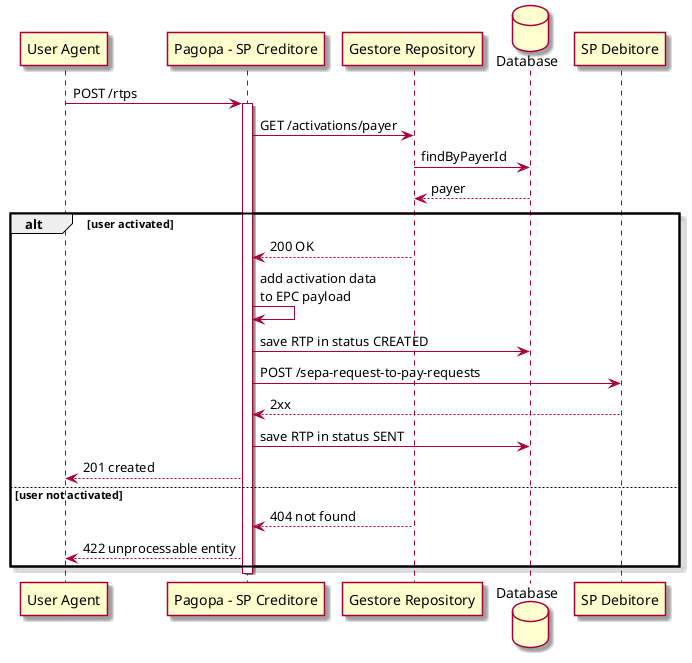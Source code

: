 @startuml

skin rose
participant "User Agent" as UA
participant "Pagopa - SP Creditore" as SPC
participant "Gestore Repository" as GR
database "Database" as DB
participant "SP Debitore" as SPD

UA -> SPC: POST /rtps
activate SPC


SPC -> GR: GET /activations/payer
GR -> DB: findByPayerId
DB --> GR: payer

alt user activated
GR --> SPC: 200 OK

SPC -> SPC: add activation data \nto EPC payload
SPC -> DB: save RTP in status CREATED
SPC -> SPD: POST /sepa-request-to-pay-requests
SPD --> SPC: 2xx
SPC -> DB: save RTP in status SENT
SPC --> UA: 201 created

else user not activated
GR --> SPC: 404 not found
SPC --> UA: 422 unprocessable entity
end

deactivate SPC

@enduml
